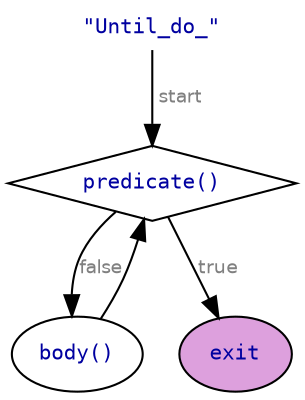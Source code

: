 strict digraph "Until_do_"
{
	label="\"Until_do_\"";
	labelloc="top";
	labeljust="center";
	fontname="Consolas";
	fontsize="10";
	fontcolor="#0000A0";
	node
	[
		shape="plaintext",
		fontname="Consolas",
		fontsize="10",
		fontcolor="#0000A0",
		target="_top"
	];
	edge
	[
		fontname="Helvetica",
		fontsize="9",
		fontcolor="#808080"
	];

	/* Nodes. */
	start
	[
		label="",
		width="0.0",
		height="0.0",
		fixedsize="true"
	];
	predicate
	[
		label="predicate()",
		shape="diamond"
	];
	body
	[
		label="body()",
		shape="ellipse"
	];
	exit
	[
		label="exit",
		shape="ellipse",
		style="filled",
		fillcolor="#dda0dd"
	];

	/* Connectivity. */
	start -> predicate [label="&nbsp;start"];
	predicate -> exit [label="true"];
	predicate -> body [label="false"];
	body -> predicate;
}

